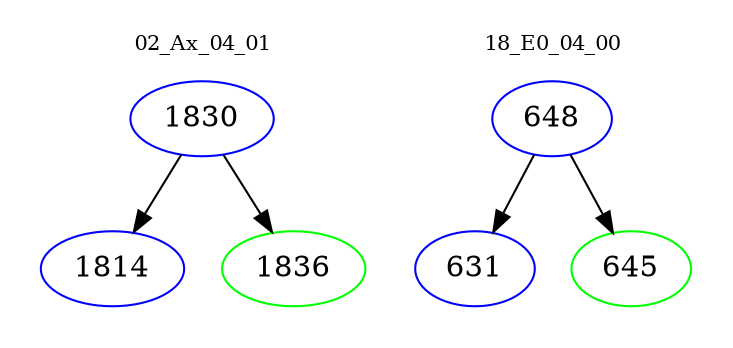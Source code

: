 digraph{
subgraph cluster_0 {
color = white
label = "02_Ax_04_01";
fontsize=10;
T0_1830 [label="1830", color="blue"]
T0_1830 -> T0_1814 [color="black"]
T0_1814 [label="1814", color="blue"]
T0_1830 -> T0_1836 [color="black"]
T0_1836 [label="1836", color="green"]
}
subgraph cluster_1 {
color = white
label = "18_E0_04_00";
fontsize=10;
T1_648 [label="648", color="blue"]
T1_648 -> T1_631 [color="black"]
T1_631 [label="631", color="blue"]
T1_648 -> T1_645 [color="black"]
T1_645 [label="645", color="green"]
}
}
